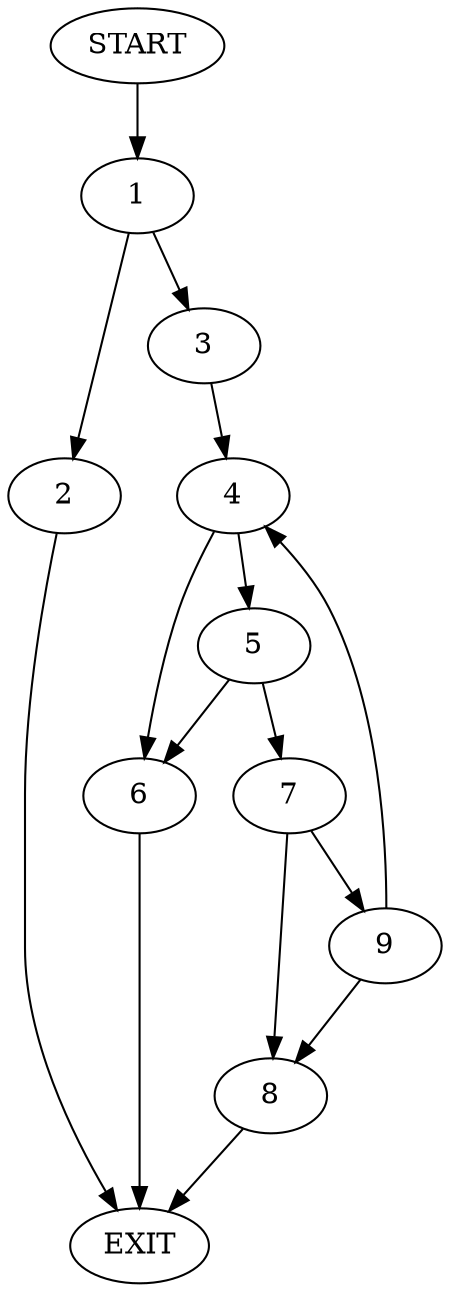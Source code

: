 digraph {
0 [label="START"]
10 [label="EXIT"]
0 -> 1
1 -> 2
1 -> 3
2 -> 10
3 -> 4
4 -> 5
4 -> 6
6 -> 10
5 -> 7
5 -> 6
7 -> 8
7 -> 9
8 -> 10
9 -> 8
9 -> 4
}
